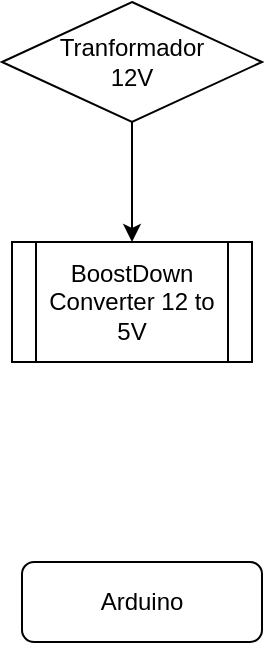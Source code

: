 <mxfile version="21.0.8" type="github">
  <diagram id="C5RBs43oDa-KdzZeNtuy" name="Page-1">
    <mxGraphModel dx="1434" dy="756" grid="1" gridSize="10" guides="1" tooltips="1" connect="1" arrows="1" fold="1" page="1" pageScale="1" pageWidth="827" pageHeight="1169" math="0" shadow="0">
      <root>
        <mxCell id="WIyWlLk6GJQsqaUBKTNV-0" />
        <mxCell id="WIyWlLk6GJQsqaUBKTNV-1" parent="WIyWlLk6GJQsqaUBKTNV-0" />
        <mxCell id="WIyWlLk6GJQsqaUBKTNV-3" value="Arduino&lt;br&gt;" style="rounded=1;whiteSpace=wrap;html=1;fontSize=12;glass=0;strokeWidth=1;shadow=0;" parent="WIyWlLk6GJQsqaUBKTNV-1" vertex="1">
          <mxGeometry x="294" y="340" width="120" height="40" as="geometry" />
        </mxCell>
        <mxCell id="rxbA8oqwe8ahJq8Qh0FR-3" style="edgeStyle=orthogonalEdgeStyle;rounded=0;orthogonalLoop=1;jettySize=auto;html=1;entryX=0.5;entryY=0;entryDx=0;entryDy=0;" edge="1" parent="WIyWlLk6GJQsqaUBKTNV-1" source="rxbA8oqwe8ahJq8Qh0FR-1" target="rxbA8oqwe8ahJq8Qh0FR-2">
          <mxGeometry relative="1" as="geometry" />
        </mxCell>
        <mxCell id="rxbA8oqwe8ahJq8Qh0FR-1" value="Tranformador&lt;br&gt;12V" style="rhombus;whiteSpace=wrap;html=1;" vertex="1" parent="WIyWlLk6GJQsqaUBKTNV-1">
          <mxGeometry x="284" y="60" width="130" height="60" as="geometry" />
        </mxCell>
        <mxCell id="rxbA8oqwe8ahJq8Qh0FR-2" value="BoostDown&lt;br&gt;Converter 12 to 5V" style="shape=process;whiteSpace=wrap;html=1;backgroundOutline=1;rotation=0;" vertex="1" parent="WIyWlLk6GJQsqaUBKTNV-1">
          <mxGeometry x="289" y="180" width="120" height="60" as="geometry" />
        </mxCell>
      </root>
    </mxGraphModel>
  </diagram>
</mxfile>
